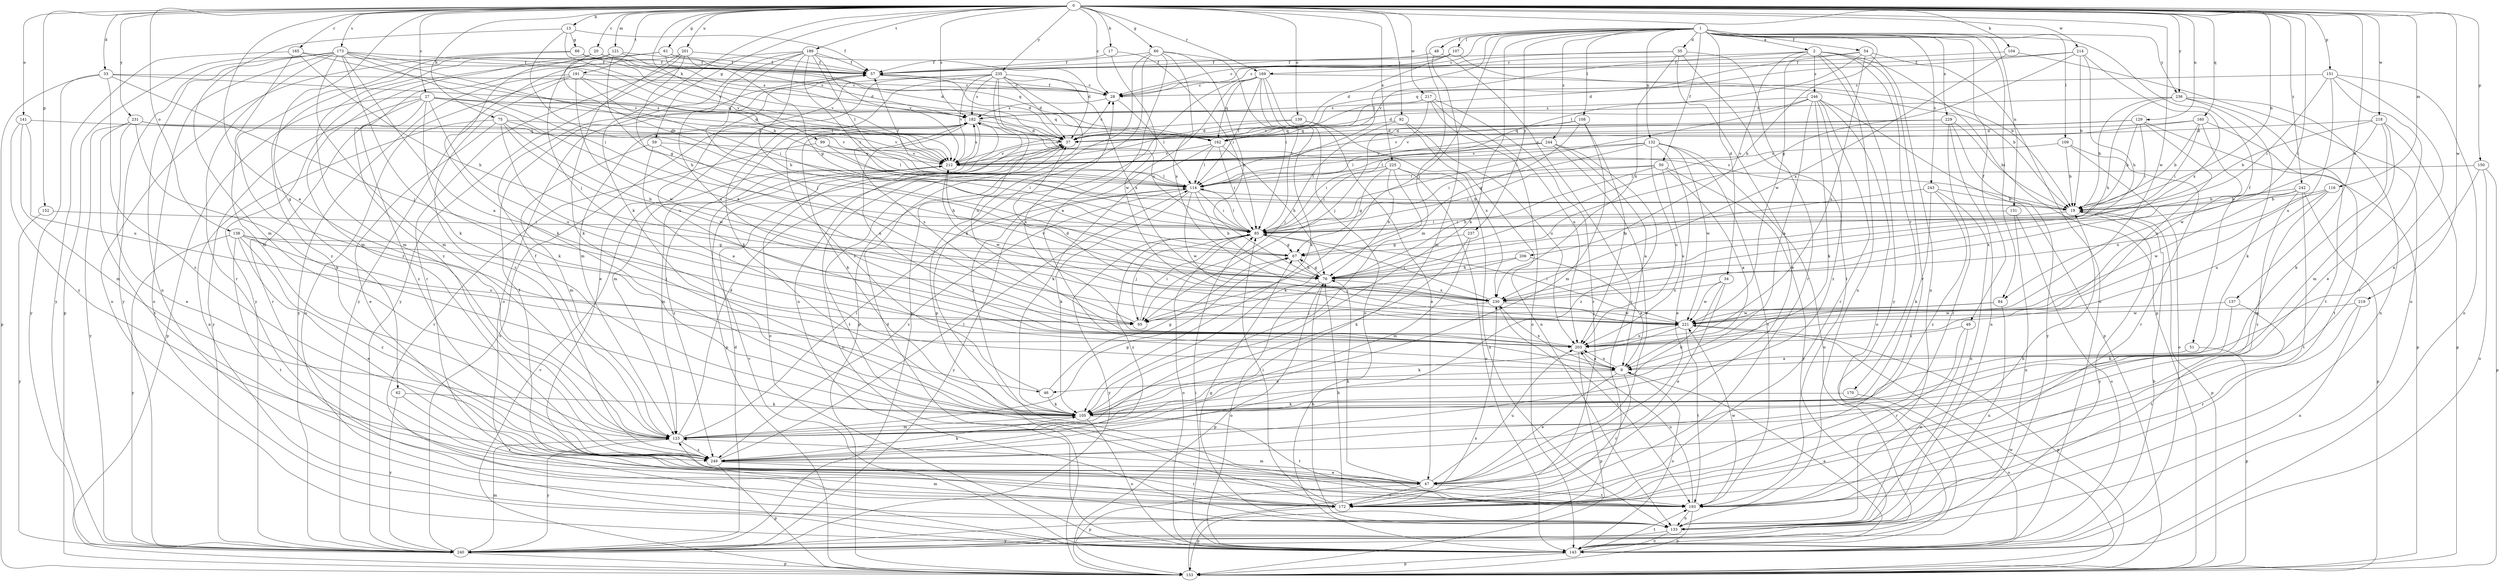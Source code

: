 strict digraph  {
0;
1;
2;
9;
13;
17;
19;
20;
27;
28;
33;
34;
35;
37;
46;
47;
48;
49;
50;
51;
54;
57;
59;
60;
61;
62;
66;
67;
75;
76;
84;
85;
92;
95;
99;
104;
105;
107;
108;
109;
114;
116;
121;
123;
129;
131;
132;
133;
137;
138;
139;
141;
143;
150;
151;
152;
153;
160;
162;
165;
169;
170;
172;
173;
182;
189;
191;
193;
201;
203;
206;
212;
214;
217;
218;
219;
221;
225;
229;
230;
231;
235;
236;
237;
240;
242;
243;
244;
246;
249;
0 -> 13  [label=b];
0 -> 17  [label=b];
0 -> 19  [label=b];
0 -> 20  [label=c];
0 -> 27  [label=c];
0 -> 28  [label=c];
0 -> 33  [label=d];
0 -> 46  [label=e];
0 -> 59  [label=g];
0 -> 60  [label=g];
0 -> 61  [label=g];
0 -> 62  [label=g];
0 -> 75  [label=h];
0 -> 84  [label=i];
0 -> 92  [label=j];
0 -> 99  [label=k];
0 -> 104  [label=k];
0 -> 105  [label=k];
0 -> 116  [label=m];
0 -> 121  [label=m];
0 -> 129  [label=n];
0 -> 137  [label=o];
0 -> 138  [label=o];
0 -> 139  [label=o];
0 -> 141  [label=o];
0 -> 150  [label=p];
0 -> 151  [label=p];
0 -> 152  [label=p];
0 -> 160  [label=q];
0 -> 165  [label=r];
0 -> 169  [label=r];
0 -> 173  [label=s];
0 -> 182  [label=s];
0 -> 189  [label=t];
0 -> 191  [label=t];
0 -> 201  [label=u];
0 -> 214  [label=w];
0 -> 217  [label=w];
0 -> 218  [label=w];
0 -> 219  [label=w];
0 -> 221  [label=w];
0 -> 225  [label=x];
0 -> 231  [label=y];
0 -> 235  [label=y];
0 -> 236  [label=y];
0 -> 242  [label=z];
1 -> 2  [label=a];
1 -> 28  [label=c];
1 -> 34  [label=d];
1 -> 35  [label=d];
1 -> 48  [label=f];
1 -> 49  [label=f];
1 -> 50  [label=f];
1 -> 51  [label=f];
1 -> 54  [label=f];
1 -> 76  [label=h];
1 -> 84  [label=i];
1 -> 95  [label=j];
1 -> 105  [label=k];
1 -> 107  [label=l];
1 -> 108  [label=l];
1 -> 109  [label=l];
1 -> 114  [label=l];
1 -> 123  [label=m];
1 -> 131  [label=n];
1 -> 132  [label=n];
1 -> 229  [label=x];
1 -> 236  [label=y];
1 -> 237  [label=y];
1 -> 243  [label=z];
1 -> 244  [label=z];
2 -> 133  [label=n];
2 -> 153  [label=p];
2 -> 169  [label=r];
2 -> 170  [label=r];
2 -> 172  [label=r];
2 -> 206  [label=v];
2 -> 212  [label=v];
2 -> 221  [label=w];
2 -> 240  [label=y];
2 -> 246  [label=z];
9 -> 46  [label=e];
9 -> 47  [label=e];
9 -> 143  [label=o];
9 -> 172  [label=r];
9 -> 203  [label=u];
9 -> 230  [label=x];
13 -> 57  [label=f];
13 -> 66  [label=g];
13 -> 114  [label=l];
13 -> 123  [label=m];
13 -> 212  [label=v];
17 -> 57  [label=f];
17 -> 85  [label=i];
17 -> 221  [label=w];
19 -> 85  [label=i];
19 -> 153  [label=p];
19 -> 182  [label=s];
19 -> 240  [label=y];
20 -> 19  [label=b];
20 -> 57  [label=f];
20 -> 123  [label=m];
20 -> 162  [label=q];
20 -> 249  [label=z];
27 -> 37  [label=d];
27 -> 105  [label=k];
27 -> 153  [label=p];
27 -> 162  [label=q];
27 -> 172  [label=r];
27 -> 182  [label=s];
27 -> 203  [label=u];
27 -> 230  [label=x];
27 -> 240  [label=y];
27 -> 249  [label=z];
28 -> 57  [label=f];
28 -> 114  [label=l];
28 -> 182  [label=s];
33 -> 28  [label=c];
33 -> 95  [label=j];
33 -> 153  [label=p];
33 -> 162  [label=q];
33 -> 240  [label=y];
33 -> 249  [label=z];
34 -> 47  [label=e];
34 -> 105  [label=k];
34 -> 221  [label=w];
34 -> 230  [label=x];
35 -> 28  [label=c];
35 -> 47  [label=e];
35 -> 57  [label=f];
35 -> 172  [label=r];
35 -> 193  [label=t];
35 -> 230  [label=x];
37 -> 28  [label=c];
37 -> 143  [label=o];
37 -> 193  [label=t];
37 -> 212  [label=v];
46 -> 67  [label=g];
46 -> 105  [label=k];
46 -> 182  [label=s];
47 -> 76  [label=h];
47 -> 123  [label=m];
47 -> 153  [label=p];
47 -> 172  [label=r];
47 -> 193  [label=t];
47 -> 203  [label=u];
48 -> 57  [label=f];
48 -> 123  [label=m];
48 -> 240  [label=y];
49 -> 133  [label=n];
49 -> 172  [label=r];
49 -> 203  [label=u];
50 -> 9  [label=a];
50 -> 76  [label=h];
50 -> 85  [label=i];
50 -> 114  [label=l];
50 -> 203  [label=u];
50 -> 240  [label=y];
51 -> 9  [label=a];
51 -> 153  [label=p];
54 -> 57  [label=f];
54 -> 114  [label=l];
54 -> 133  [label=n];
54 -> 143  [label=o];
54 -> 162  [label=q];
54 -> 203  [label=u];
57 -> 28  [label=c];
57 -> 37  [label=d];
57 -> 203  [label=u];
59 -> 9  [label=a];
59 -> 76  [label=h];
59 -> 123  [label=m];
59 -> 212  [label=v];
60 -> 9  [label=a];
60 -> 57  [label=f];
60 -> 76  [label=h];
60 -> 85  [label=i];
60 -> 105  [label=k];
60 -> 153  [label=p];
60 -> 230  [label=x];
61 -> 37  [label=d];
61 -> 57  [label=f];
61 -> 182  [label=s];
61 -> 240  [label=y];
61 -> 249  [label=z];
62 -> 105  [label=k];
62 -> 172  [label=r];
62 -> 240  [label=y];
66 -> 37  [label=d];
66 -> 57  [label=f];
66 -> 123  [label=m];
66 -> 143  [label=o];
66 -> 212  [label=v];
67 -> 76  [label=h];
75 -> 37  [label=d];
75 -> 47  [label=e];
75 -> 76  [label=h];
75 -> 95  [label=j];
75 -> 133  [label=n];
75 -> 212  [label=v];
75 -> 221  [label=w];
76 -> 67  [label=g];
76 -> 143  [label=o];
76 -> 153  [label=p];
76 -> 230  [label=x];
84 -> 95  [label=j];
84 -> 133  [label=n];
84 -> 221  [label=w];
85 -> 67  [label=g];
85 -> 95  [label=j];
85 -> 114  [label=l];
85 -> 143  [label=o];
85 -> 182  [label=s];
85 -> 240  [label=y];
85 -> 249  [label=z];
92 -> 95  [label=j];
92 -> 133  [label=n];
92 -> 162  [label=q];
92 -> 203  [label=u];
95 -> 85  [label=i];
95 -> 182  [label=s];
99 -> 85  [label=i];
99 -> 114  [label=l];
99 -> 172  [label=r];
99 -> 212  [label=v];
104 -> 57  [label=f];
104 -> 143  [label=o];
104 -> 230  [label=x];
105 -> 123  [label=m];
105 -> 143  [label=o];
105 -> 193  [label=t];
107 -> 19  [label=b];
107 -> 28  [label=c];
107 -> 37  [label=d];
107 -> 57  [label=f];
108 -> 67  [label=g];
108 -> 123  [label=m];
108 -> 162  [label=q];
108 -> 203  [label=u];
108 -> 212  [label=v];
109 -> 19  [label=b];
109 -> 143  [label=o];
109 -> 172  [label=r];
109 -> 212  [label=v];
114 -> 19  [label=b];
114 -> 57  [label=f];
114 -> 76  [label=h];
114 -> 85  [label=i];
114 -> 105  [label=k];
114 -> 221  [label=w];
114 -> 240  [label=y];
114 -> 249  [label=z];
116 -> 19  [label=b];
116 -> 123  [label=m];
116 -> 203  [label=u];
116 -> 230  [label=x];
121 -> 57  [label=f];
121 -> 67  [label=g];
121 -> 95  [label=j];
121 -> 105  [label=k];
121 -> 182  [label=s];
121 -> 249  [label=z];
123 -> 37  [label=d];
123 -> 57  [label=f];
123 -> 67  [label=g];
123 -> 114  [label=l];
123 -> 240  [label=y];
123 -> 249  [label=z];
129 -> 19  [label=b];
129 -> 37  [label=d];
129 -> 85  [label=i];
129 -> 153  [label=p];
129 -> 203  [label=u];
129 -> 212  [label=v];
131 -> 85  [label=i];
131 -> 133  [label=n];
131 -> 143  [label=o];
132 -> 47  [label=e];
132 -> 85  [label=i];
132 -> 114  [label=l];
132 -> 143  [label=o];
132 -> 193  [label=t];
132 -> 203  [label=u];
132 -> 212  [label=v];
132 -> 221  [label=w];
133 -> 67  [label=g];
133 -> 76  [label=h];
133 -> 123  [label=m];
133 -> 143  [label=o];
133 -> 240  [label=y];
137 -> 105  [label=k];
137 -> 193  [label=t];
137 -> 221  [label=w];
138 -> 47  [label=e];
138 -> 67  [label=g];
138 -> 95  [label=j];
138 -> 193  [label=t];
138 -> 203  [label=u];
138 -> 240  [label=y];
138 -> 249  [label=z];
139 -> 37  [label=d];
139 -> 47  [label=e];
139 -> 212  [label=v];
139 -> 230  [label=x];
141 -> 123  [label=m];
141 -> 162  [label=q];
141 -> 203  [label=u];
141 -> 249  [label=z];
143 -> 9  [label=a];
143 -> 19  [label=b];
143 -> 85  [label=i];
143 -> 153  [label=p];
143 -> 193  [label=t];
143 -> 212  [label=v];
150 -> 9  [label=a];
150 -> 114  [label=l];
150 -> 143  [label=o];
150 -> 153  [label=p];
151 -> 28  [label=c];
151 -> 47  [label=e];
151 -> 85  [label=i];
151 -> 143  [label=o];
151 -> 172  [label=r];
151 -> 203  [label=u];
152 -> 85  [label=i];
152 -> 240  [label=y];
153 -> 212  [label=v];
153 -> 221  [label=w];
153 -> 230  [label=x];
160 -> 19  [label=b];
160 -> 37  [label=d];
160 -> 85  [label=i];
160 -> 193  [label=t];
160 -> 212  [label=v];
160 -> 221  [label=w];
162 -> 76  [label=h];
162 -> 85  [label=i];
162 -> 105  [label=k];
162 -> 114  [label=l];
162 -> 212  [label=v];
165 -> 57  [label=f];
165 -> 76  [label=h];
165 -> 123  [label=m];
165 -> 212  [label=v];
165 -> 240  [label=y];
169 -> 19  [label=b];
169 -> 28  [label=c];
169 -> 85  [label=i];
169 -> 105  [label=k];
169 -> 114  [label=l];
169 -> 143  [label=o];
169 -> 162  [label=q];
169 -> 193  [label=t];
169 -> 240  [label=y];
170 -> 105  [label=k];
170 -> 143  [label=o];
172 -> 37  [label=d];
172 -> 76  [label=h];
172 -> 85  [label=i];
172 -> 153  [label=p];
173 -> 9  [label=a];
173 -> 19  [label=b];
173 -> 57  [label=f];
173 -> 85  [label=i];
173 -> 105  [label=k];
173 -> 123  [label=m];
173 -> 133  [label=n];
173 -> 143  [label=o];
173 -> 153  [label=p];
173 -> 172  [label=r];
173 -> 212  [label=v];
173 -> 240  [label=y];
182 -> 37  [label=d];
182 -> 105  [label=k];
182 -> 123  [label=m];
182 -> 143  [label=o];
182 -> 153  [label=p];
182 -> 203  [label=u];
189 -> 37  [label=d];
189 -> 57  [label=f];
189 -> 76  [label=h];
189 -> 85  [label=i];
189 -> 95  [label=j];
189 -> 114  [label=l];
189 -> 143  [label=o];
189 -> 203  [label=u];
189 -> 212  [label=v];
189 -> 240  [label=y];
191 -> 28  [label=c];
191 -> 85  [label=i];
191 -> 114  [label=l];
191 -> 143  [label=o];
191 -> 221  [label=w];
191 -> 240  [label=y];
191 -> 249  [label=z];
193 -> 19  [label=b];
193 -> 57  [label=f];
193 -> 133  [label=n];
193 -> 153  [label=p];
193 -> 203  [label=u];
193 -> 221  [label=w];
201 -> 57  [label=f];
201 -> 67  [label=g];
201 -> 76  [label=h];
201 -> 105  [label=k];
201 -> 172  [label=r];
201 -> 240  [label=y];
203 -> 9  [label=a];
203 -> 28  [label=c];
203 -> 153  [label=p];
206 -> 9  [label=a];
206 -> 76  [label=h];
206 -> 95  [label=j];
212 -> 114  [label=l];
212 -> 123  [label=m];
212 -> 182  [label=s];
212 -> 221  [label=w];
212 -> 249  [label=z];
214 -> 19  [label=b];
214 -> 37  [label=d];
214 -> 57  [label=f];
214 -> 67  [label=g];
214 -> 76  [label=h];
214 -> 230  [label=x];
217 -> 95  [label=j];
217 -> 143  [label=o];
217 -> 172  [label=r];
217 -> 182  [label=s];
217 -> 203  [label=u];
217 -> 212  [label=v];
218 -> 19  [label=b];
218 -> 37  [label=d];
218 -> 76  [label=h];
218 -> 105  [label=k];
218 -> 123  [label=m];
218 -> 153  [label=p];
219 -> 133  [label=n];
219 -> 172  [label=r];
219 -> 221  [label=w];
221 -> 37  [label=d];
221 -> 85  [label=i];
221 -> 105  [label=k];
221 -> 153  [label=p];
221 -> 193  [label=t];
221 -> 203  [label=u];
225 -> 67  [label=g];
225 -> 76  [label=h];
225 -> 85  [label=i];
225 -> 105  [label=k];
225 -> 114  [label=l];
225 -> 133  [label=n];
225 -> 143  [label=o];
229 -> 19  [label=b];
229 -> 37  [label=d];
229 -> 133  [label=n];
229 -> 162  [label=q];
229 -> 172  [label=r];
229 -> 240  [label=y];
230 -> 85  [label=i];
230 -> 95  [label=j];
230 -> 193  [label=t];
230 -> 212  [label=v];
230 -> 221  [label=w];
231 -> 37  [label=d];
231 -> 47  [label=e];
231 -> 105  [label=k];
231 -> 193  [label=t];
231 -> 212  [label=v];
231 -> 240  [label=y];
235 -> 28  [label=c];
235 -> 37  [label=d];
235 -> 47  [label=e];
235 -> 105  [label=k];
235 -> 123  [label=m];
235 -> 133  [label=n];
235 -> 153  [label=p];
235 -> 182  [label=s];
235 -> 203  [label=u];
235 -> 212  [label=v];
235 -> 230  [label=x];
236 -> 19  [label=b];
236 -> 76  [label=h];
236 -> 105  [label=k];
236 -> 133  [label=n];
236 -> 182  [label=s];
236 -> 193  [label=t];
237 -> 67  [label=g];
237 -> 105  [label=k];
237 -> 123  [label=m];
240 -> 37  [label=d];
240 -> 123  [label=m];
240 -> 153  [label=p];
240 -> 182  [label=s];
242 -> 19  [label=b];
242 -> 153  [label=p];
242 -> 193  [label=t];
242 -> 221  [label=w];
242 -> 230  [label=x];
242 -> 249  [label=z];
243 -> 19  [label=b];
243 -> 76  [label=h];
243 -> 105  [label=k];
243 -> 133  [label=n];
243 -> 249  [label=z];
244 -> 9  [label=a];
244 -> 47  [label=e];
244 -> 85  [label=i];
244 -> 114  [label=l];
244 -> 212  [label=v];
244 -> 249  [label=z];
246 -> 9  [label=a];
246 -> 37  [label=d];
246 -> 85  [label=i];
246 -> 105  [label=k];
246 -> 143  [label=o];
246 -> 153  [label=p];
246 -> 172  [label=r];
246 -> 182  [label=s];
246 -> 249  [label=z];
249 -> 47  [label=e];
249 -> 105  [label=k];
249 -> 114  [label=l];
249 -> 153  [label=p];
249 -> 172  [label=r];
}
